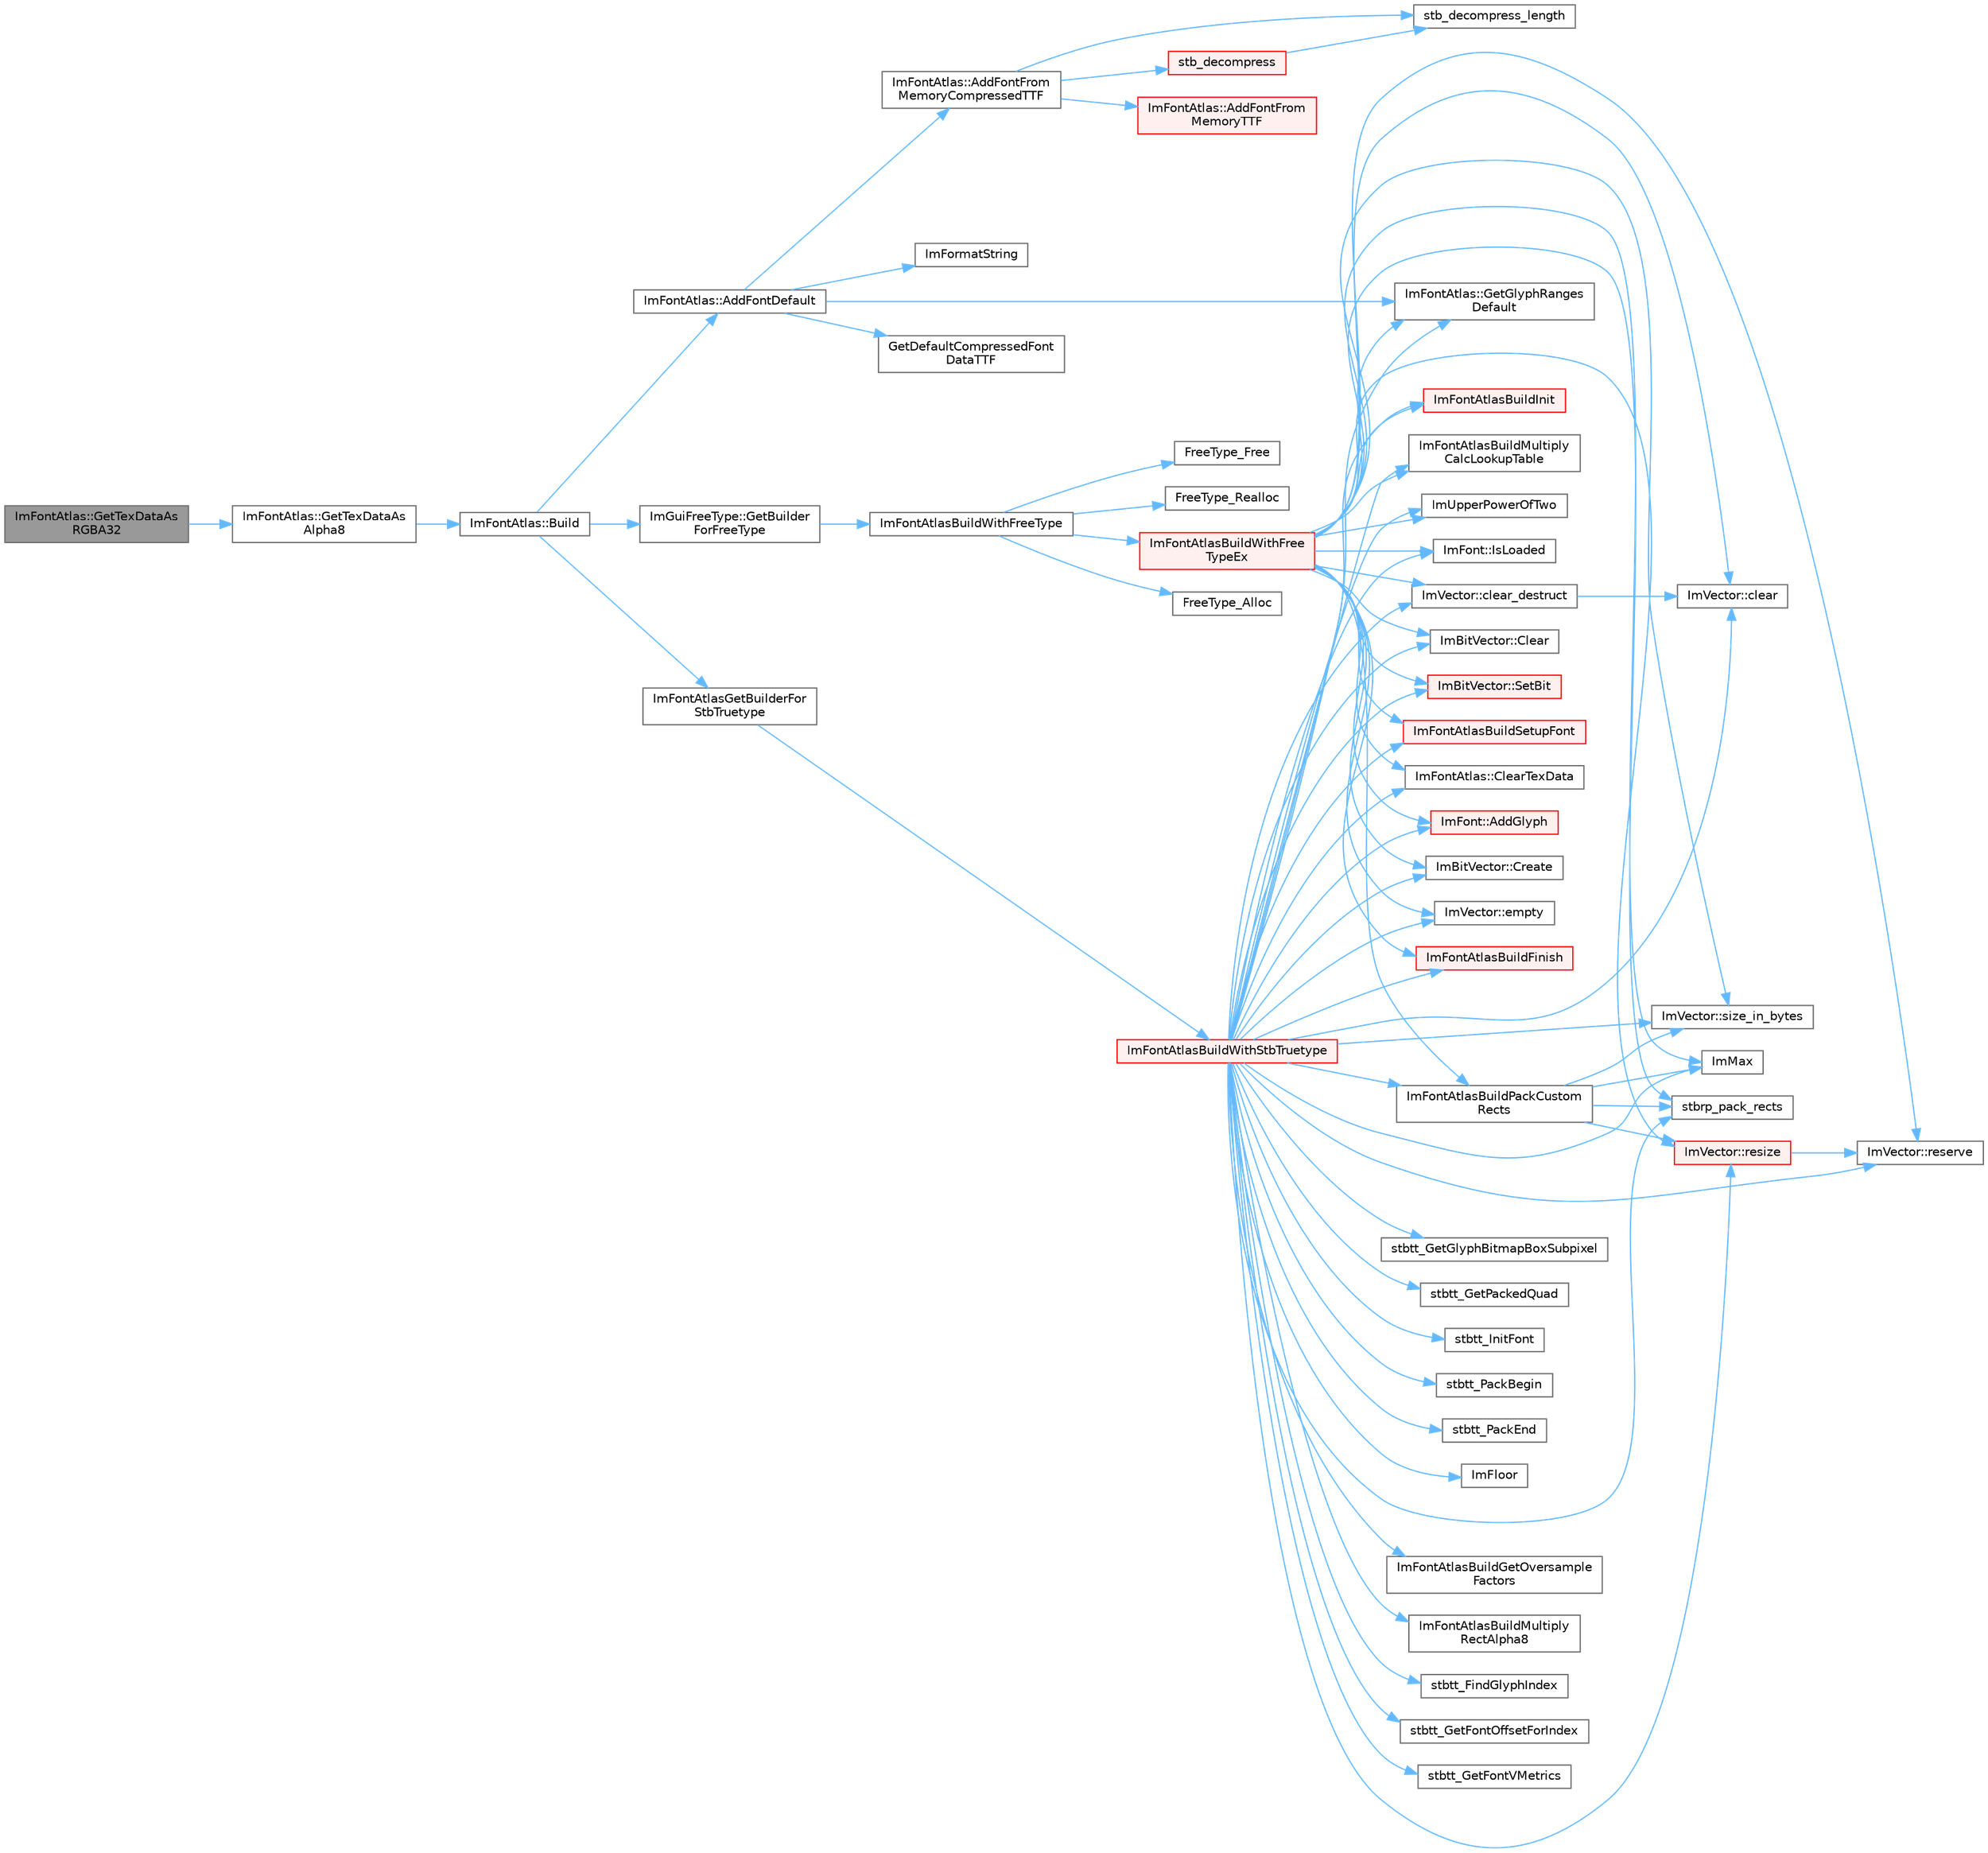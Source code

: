digraph "ImFontAtlas::GetTexDataAsRGBA32"
{
 // LATEX_PDF_SIZE
  bgcolor="transparent";
  edge [fontname=Helvetica,fontsize=10,labelfontname=Helvetica,labelfontsize=10];
  node [fontname=Helvetica,fontsize=10,shape=box,height=0.2,width=0.4];
  rankdir="LR";
  Node1 [id="Node000001",label="ImFontAtlas::GetTexDataAs\lRGBA32",height=0.2,width=0.4,color="gray40", fillcolor="grey60", style="filled", fontcolor="black",tooltip=" "];
  Node1 -> Node2 [id="edge1_Node000001_Node000002",color="steelblue1",style="solid",tooltip=" "];
  Node2 [id="Node000002",label="ImFontAtlas::GetTexDataAs\lAlpha8",height=0.2,width=0.4,color="grey40", fillcolor="white", style="filled",URL="$struct_im_font_atlas.html#aeff1a1044a1ab68d8f27bb2819cd9f44",tooltip=" "];
  Node2 -> Node3 [id="edge2_Node000002_Node000003",color="steelblue1",style="solid",tooltip=" "];
  Node3 [id="Node000003",label="ImFontAtlas::Build",height=0.2,width=0.4,color="grey40", fillcolor="white", style="filled",URL="$struct_im_font_atlas.html#a81e39e30dffa4dd7e458a53297451e27",tooltip=" "];
  Node3 -> Node4 [id="edge3_Node000003_Node000004",color="steelblue1",style="solid",tooltip=" "];
  Node4 [id="Node000004",label="ImFontAtlas::AddFontDefault",height=0.2,width=0.4,color="grey40", fillcolor="white", style="filled",URL="$struct_im_font_atlas.html#a9d2b4a94579bf603a0d2662cd8348cbd",tooltip=" "];
  Node4 -> Node5 [id="edge4_Node000004_Node000005",color="steelblue1",style="solid",tooltip=" "];
  Node5 [id="Node000005",label="ImFontAtlas::AddFontFrom\lMemoryCompressedTTF",height=0.2,width=0.4,color="grey40", fillcolor="white", style="filled",URL="$struct_im_font_atlas.html#a478ffa07777bf990ade02889e15a21ab",tooltip=" "];
  Node5 -> Node6 [id="edge5_Node000005_Node000006",color="steelblue1",style="solid",tooltip=" "];
  Node6 [id="Node000006",label="ImFontAtlas::AddFontFrom\lMemoryTTF",height=0.2,width=0.4,color="red", fillcolor="#FFF0F0", style="filled",URL="$struct_im_font_atlas.html#a95eec9b791e9c509180030f8176406ff",tooltip=" "];
  Node5 -> Node11 [id="edge6_Node000005_Node000011",color="steelblue1",style="solid",tooltip=" "];
  Node11 [id="Node000011",label="stb_decompress",height=0.2,width=0.4,color="red", fillcolor="#FFF0F0", style="filled",URL="$imgui__draw_8cpp.html#a23f899d930c93d351569ee83cf920570",tooltip=" "];
  Node11 -> Node13 [id="edge7_Node000011_Node000013",color="steelblue1",style="solid",tooltip=" "];
  Node13 [id="Node000013",label="stb_decompress_length",height=0.2,width=0.4,color="grey40", fillcolor="white", style="filled",URL="$imgui__draw_8cpp.html#a5a5301def23b33e2156ac79a8b65c69b",tooltip=" "];
  Node5 -> Node13 [id="edge8_Node000005_Node000013",color="steelblue1",style="solid",tooltip=" "];
  Node4 -> Node17 [id="edge9_Node000004_Node000017",color="steelblue1",style="solid",tooltip=" "];
  Node17 [id="Node000017",label="GetDefaultCompressedFont\lDataTTF",height=0.2,width=0.4,color="grey40", fillcolor="white", style="filled",URL="$imgui__draw_8cpp.html#abc3b462ef2c5ef511d4f7231e3d9b853",tooltip=" "];
  Node4 -> Node18 [id="edge10_Node000004_Node000018",color="steelblue1",style="solid",tooltip=" "];
  Node18 [id="Node000018",label="ImFontAtlas::GetGlyphRanges\lDefault",height=0.2,width=0.4,color="grey40", fillcolor="white", style="filled",URL="$struct_im_font_atlas.html#adec0df140eb1dc01c2a22a5253d62820",tooltip=" "];
  Node4 -> Node19 [id="edge11_Node000004_Node000019",color="steelblue1",style="solid",tooltip=" "];
  Node19 [id="Node000019",label="ImFormatString",height=0.2,width=0.4,color="grey40", fillcolor="white", style="filled",URL="$imgui_8cpp.html#a75ccaf7d676b1f567ba888ae42ac3809",tooltip=" "];
  Node3 -> Node20 [id="edge12_Node000003_Node000020",color="steelblue1",style="solid",tooltip=" "];
  Node20 [id="Node000020",label="ImGuiFreeType::GetBuilder\lForFreeType",height=0.2,width=0.4,color="grey40", fillcolor="white", style="filled",URL="$namespace_im_gui_free_type.html#ad0ba08f92f212ec5da9dd7a2872e0ae3",tooltip=" "];
  Node20 -> Node21 [id="edge13_Node000020_Node000021",color="steelblue1",style="solid",tooltip=" "];
  Node21 [id="Node000021",label="ImFontAtlasBuildWithFreeType",height=0.2,width=0.4,color="grey40", fillcolor="white", style="filled",URL="$imgui__freetype_8cpp.html#a59c51a543162f6d8a70c66e526f2f5fe",tooltip=" "];
  Node21 -> Node22 [id="edge14_Node000021_Node000022",color="steelblue1",style="solid",tooltip=" "];
  Node22 [id="Node000022",label="FreeType_Alloc",height=0.2,width=0.4,color="grey40", fillcolor="white", style="filled",URL="$imgui__freetype_8cpp.html#a6a98733a4a93bb0b2a6cc6c1d1c0637c",tooltip=" "];
  Node21 -> Node23 [id="edge15_Node000021_Node000023",color="steelblue1",style="solid",tooltip=" "];
  Node23 [id="Node000023",label="FreeType_Free",height=0.2,width=0.4,color="grey40", fillcolor="white", style="filled",URL="$imgui__freetype_8cpp.html#abc3aa644b842c8087c6a785b59fcf5e6",tooltip=" "];
  Node21 -> Node24 [id="edge16_Node000021_Node000024",color="steelblue1",style="solid",tooltip=" "];
  Node24 [id="Node000024",label="FreeType_Realloc",height=0.2,width=0.4,color="grey40", fillcolor="white", style="filled",URL="$imgui__freetype_8cpp.html#afb83eb710c8c6c48c842184d2b43bd72",tooltip=" "];
  Node21 -> Node25 [id="edge17_Node000021_Node000025",color="steelblue1",style="solid",tooltip=" "];
  Node25 [id="Node000025",label="ImFontAtlasBuildWithFree\lTypeEx",height=0.2,width=0.4,color="red", fillcolor="#FFF0F0", style="filled",URL="$imgui__freetype_8cpp.html#af965b039f4cb8ad8bcdc5a1981ac5d81",tooltip=" "];
  Node25 -> Node26 [id="edge18_Node000025_Node000026",color="steelblue1",style="solid",tooltip=" "];
  Node26 [id="Node000026",label="ImFont::AddGlyph",height=0.2,width=0.4,color="red", fillcolor="#FFF0F0", style="filled",URL="$struct_im_font.html#a1badad96fa8d41b4754fc7bdb826e6b2",tooltip=" "];
  Node25 -> Node30 [id="edge19_Node000025_Node000030",color="steelblue1",style="solid",tooltip=" "];
  Node30 [id="Node000030",label="ImBitVector::Clear",height=0.2,width=0.4,color="grey40", fillcolor="white", style="filled",URL="$struct_im_bit_vector.html#a6486ac9a357400a42af07909f937a659",tooltip=" "];
  Node25 -> Node31 [id="edge20_Node000025_Node000031",color="steelblue1",style="solid",tooltip=" "];
  Node31 [id="Node000031",label="ImVector::clear",height=0.2,width=0.4,color="grey40", fillcolor="white", style="filled",URL="$struct_im_vector.html#ae2d401b4ec5f1113cdb8edb5a61a38f7",tooltip=" "];
  Node25 -> Node32 [id="edge21_Node000025_Node000032",color="steelblue1",style="solid",tooltip=" "];
  Node32 [id="Node000032",label="ImVector::clear_destruct",height=0.2,width=0.4,color="grey40", fillcolor="white", style="filled",URL="$struct_im_vector.html#ac1ed34eac753156e87e8a92f78dbbe3f",tooltip=" "];
  Node32 -> Node31 [id="edge22_Node000032_Node000031",color="steelblue1",style="solid",tooltip=" "];
  Node25 -> Node8 [id="edge23_Node000025_Node000008",color="steelblue1",style="solid",tooltip=" "];
  Node8 [id="Node000008",label="ImFontAtlas::ClearTexData",height=0.2,width=0.4,color="grey40", fillcolor="white", style="filled",URL="$struct_im_font_atlas.html#a3ede4bd513bec044c77ac392ad9c6e86",tooltip=" "];
  Node25 -> Node33 [id="edge24_Node000025_Node000033",color="steelblue1",style="solid",tooltip=" "];
  Node33 [id="Node000033",label="ImBitVector::Create",height=0.2,width=0.4,color="grey40", fillcolor="white", style="filled",URL="$struct_im_bit_vector.html#a2e25a0809000ad27bfc3fb89f3d04829",tooltip=" "];
  Node25 -> Node34 [id="edge25_Node000025_Node000034",color="steelblue1",style="solid",tooltip=" "];
  Node34 [id="Node000034",label="ImVector::empty",height=0.2,width=0.4,color="grey40", fillcolor="white", style="filled",URL="$struct_im_vector.html#aa53e48a5272f4bad1099368769514ff1",tooltip=" "];
  Node25 -> Node18 [id="edge26_Node000025_Node000018",color="steelblue1",style="solid",tooltip=" "];
  Node25 -> Node36 [id="edge27_Node000025_Node000036",color="steelblue1",style="solid",tooltip=" "];
  Node36 [id="Node000036",label="ImFontAtlasBuildFinish",height=0.2,width=0.4,color="red", fillcolor="#FFF0F0", style="filled",URL="$imgui__draw_8cpp.html#adbf0ee92b3ac86e30b9e81f552d15d37",tooltip=" "];
  Node25 -> Node50 [id="edge28_Node000025_Node000050",color="steelblue1",style="solid",tooltip=" "];
  Node50 [id="Node000050",label="ImFontAtlasBuildInit",height=0.2,width=0.4,color="red", fillcolor="#FFF0F0", style="filled",URL="$imgui__draw_8cpp.html#ac050ff181df43cec0b63d834b6039c3f",tooltip=" "];
  Node25 -> Node52 [id="edge29_Node000025_Node000052",color="steelblue1",style="solid",tooltip=" "];
  Node52 [id="Node000052",label="ImFontAtlasBuildMultiply\lCalcLookupTable",height=0.2,width=0.4,color="grey40", fillcolor="white", style="filled",URL="$imgui__draw_8cpp.html#a8d5f3a053aae34ac7b93e39cb9096d06",tooltip=" "];
  Node25 -> Node53 [id="edge30_Node000025_Node000053",color="steelblue1",style="solid",tooltip=" "];
  Node53 [id="Node000053",label="ImFontAtlasBuildPackCustom\lRects",height=0.2,width=0.4,color="grey40", fillcolor="white", style="filled",URL="$imgui__draw_8cpp.html#add0fcd1708ca3540688d8277fc01bf3f",tooltip=" "];
  Node53 -> Node42 [id="edge31_Node000053_Node000042",color="steelblue1",style="solid",tooltip=" "];
  Node42 [id="Node000042",label="ImMax",height=0.2,width=0.4,color="grey40", fillcolor="white", style="filled",URL="$imgui__internal_8h.html#a7667efd95147d0422f140917c71a9226",tooltip=" "];
  Node53 -> Node54 [id="edge32_Node000053_Node000054",color="steelblue1",style="solid",tooltip=" "];
  Node54 [id="Node000054",label="ImVector::resize",height=0.2,width=0.4,color="red", fillcolor="#FFF0F0", style="filled",URL="$struct_im_vector.html#ac371dd62e56ae486b1a5038cf07eee56",tooltip=" "];
  Node54 -> Node56 [id="edge33_Node000054_Node000056",color="steelblue1",style="solid",tooltip=" "];
  Node56 [id="Node000056",label="ImVector::reserve",height=0.2,width=0.4,color="grey40", fillcolor="white", style="filled",URL="$struct_im_vector.html#a0f14f5736c3372157856eebb67123b75",tooltip=" "];
  Node53 -> Node57 [id="edge34_Node000053_Node000057",color="steelblue1",style="solid",tooltip=" "];
  Node57 [id="Node000057",label="ImVector::size_in_bytes",height=0.2,width=0.4,color="grey40", fillcolor="white", style="filled",URL="$struct_im_vector.html#ade9f2e937e47b0e0f9970dcfba038204",tooltip=" "];
  Node53 -> Node58 [id="edge35_Node000053_Node000058",color="steelblue1",style="solid",tooltip=" "];
  Node58 [id="Node000058",label="stbrp_pack_rects",height=0.2,width=0.4,color="grey40", fillcolor="white", style="filled",URL="$imstb__rectpack_8h.html#af038ae1b98573f24736c9a3eed0478ba",tooltip=" "];
  Node25 -> Node59 [id="edge36_Node000025_Node000059",color="steelblue1",style="solid",tooltip=" "];
  Node59 [id="Node000059",label="ImFontAtlasBuildSetupFont",height=0.2,width=0.4,color="red", fillcolor="#FFF0F0", style="filled",URL="$imgui__draw_8cpp.html#a4bea0932904c84de73237df3f1f76bdd",tooltip=" "];
  Node25 -> Node42 [id="edge37_Node000025_Node000042",color="steelblue1",style="solid",tooltip=" "];
  Node25 -> Node61 [id="edge38_Node000025_Node000061",color="steelblue1",style="solid",tooltip=" "];
  Node61 [id="Node000061",label="ImUpperPowerOfTwo",height=0.2,width=0.4,color="grey40", fillcolor="white", style="filled",URL="$imgui__internal_8h.html#adae096c61c812293ec61ac541c146674",tooltip=" "];
  Node25 -> Node62 [id="edge39_Node000025_Node000062",color="steelblue1",style="solid",tooltip=" "];
  Node62 [id="Node000062",label="ImFont::IsLoaded",height=0.2,width=0.4,color="grey40", fillcolor="white", style="filled",URL="$struct_im_font.html#a97dafa61cc94e84be396d69b0d42b1ce",tooltip=" "];
  Node25 -> Node56 [id="edge40_Node000025_Node000056",color="steelblue1",style="solid",tooltip=" "];
  Node25 -> Node54 [id="edge41_Node000025_Node000054",color="steelblue1",style="solid",tooltip=" "];
  Node25 -> Node64 [id="edge42_Node000025_Node000064",color="steelblue1",style="solid",tooltip=" "];
  Node64 [id="Node000064",label="ImBitVector::SetBit",height=0.2,width=0.4,color="red", fillcolor="#FFF0F0", style="filled",URL="$struct_im_bit_vector.html#afab0abbd320b1f33d1988760be7cd39b",tooltip=" "];
  Node25 -> Node57 [id="edge43_Node000025_Node000057",color="steelblue1",style="solid",tooltip=" "];
  Node25 -> Node58 [id="edge44_Node000025_Node000058",color="steelblue1",style="solid",tooltip=" "];
  Node3 -> Node68 [id="edge45_Node000003_Node000068",color="steelblue1",style="solid",tooltip=" "];
  Node68 [id="Node000068",label="ImFontAtlasGetBuilderFor\lStbTruetype",height=0.2,width=0.4,color="grey40", fillcolor="white", style="filled",URL="$imgui__draw_8cpp.html#a4c276d0224ef420d570c9485c4c76a19",tooltip=" "];
  Node68 -> Node69 [id="edge46_Node000068_Node000069",color="steelblue1",style="solid",tooltip=" "];
  Node69 [id="Node000069",label="ImFontAtlasBuildWithStbTruetype",height=0.2,width=0.4,color="red", fillcolor="#FFF0F0", style="filled",URL="$imgui__draw_8cpp.html#a2f785bd6dd330af7a832589fa24f303a",tooltip=" "];
  Node69 -> Node26 [id="edge47_Node000069_Node000026",color="steelblue1",style="solid",tooltip=" "];
  Node69 -> Node30 [id="edge48_Node000069_Node000030",color="steelblue1",style="solid",tooltip=" "];
  Node69 -> Node31 [id="edge49_Node000069_Node000031",color="steelblue1",style="solid",tooltip=" "];
  Node69 -> Node32 [id="edge50_Node000069_Node000032",color="steelblue1",style="solid",tooltip=" "];
  Node69 -> Node8 [id="edge51_Node000069_Node000008",color="steelblue1",style="solid",tooltip=" "];
  Node69 -> Node33 [id="edge52_Node000069_Node000033",color="steelblue1",style="solid",tooltip=" "];
  Node69 -> Node34 [id="edge53_Node000069_Node000034",color="steelblue1",style="solid",tooltip=" "];
  Node69 -> Node18 [id="edge54_Node000069_Node000018",color="steelblue1",style="solid",tooltip=" "];
  Node69 -> Node70 [id="edge55_Node000069_Node000070",color="steelblue1",style="solid",tooltip=" "];
  Node70 [id="Node000070",label="ImFloor",height=0.2,width=0.4,color="grey40", fillcolor="white", style="filled",URL="$imgui__internal_8h.html#a51a84b6be21807818b857a8565d97912",tooltip=" "];
  Node69 -> Node36 [id="edge56_Node000069_Node000036",color="steelblue1",style="solid",tooltip=" "];
  Node69 -> Node71 [id="edge57_Node000069_Node000071",color="steelblue1",style="solid",tooltip=" "];
  Node71 [id="Node000071",label="ImFontAtlasBuildGetOversample\lFactors",height=0.2,width=0.4,color="grey40", fillcolor="white", style="filled",URL="$imgui__draw_8cpp.html#aa1efcf4c3caa22137e6a7d548435af5a",tooltip=" "];
  Node69 -> Node50 [id="edge58_Node000069_Node000050",color="steelblue1",style="solid",tooltip=" "];
  Node69 -> Node52 [id="edge59_Node000069_Node000052",color="steelblue1",style="solid",tooltip=" "];
  Node69 -> Node72 [id="edge60_Node000069_Node000072",color="steelblue1",style="solid",tooltip=" "];
  Node72 [id="Node000072",label="ImFontAtlasBuildMultiply\lRectAlpha8",height=0.2,width=0.4,color="grey40", fillcolor="white", style="filled",URL="$imgui__draw_8cpp.html#a8dc3feae771599949b33712b520e9060",tooltip=" "];
  Node69 -> Node53 [id="edge61_Node000069_Node000053",color="steelblue1",style="solid",tooltip=" "];
  Node69 -> Node59 [id="edge62_Node000069_Node000059",color="steelblue1",style="solid",tooltip=" "];
  Node69 -> Node42 [id="edge63_Node000069_Node000042",color="steelblue1",style="solid",tooltip=" "];
  Node69 -> Node61 [id="edge64_Node000069_Node000061",color="steelblue1",style="solid",tooltip=" "];
  Node69 -> Node62 [id="edge65_Node000069_Node000062",color="steelblue1",style="solid",tooltip=" "];
  Node69 -> Node56 [id="edge66_Node000069_Node000056",color="steelblue1",style="solid",tooltip=" "];
  Node69 -> Node54 [id="edge67_Node000069_Node000054",color="steelblue1",style="solid",tooltip=" "];
  Node69 -> Node64 [id="edge68_Node000069_Node000064",color="steelblue1",style="solid",tooltip=" "];
  Node69 -> Node57 [id="edge69_Node000069_Node000057",color="steelblue1",style="solid",tooltip=" "];
  Node69 -> Node58 [id="edge70_Node000069_Node000058",color="steelblue1",style="solid",tooltip=" "];
  Node69 -> Node73 [id="edge71_Node000069_Node000073",color="steelblue1",style="solid",tooltip=" "];
  Node73 [id="Node000073",label="stbtt_FindGlyphIndex",height=0.2,width=0.4,color="grey40", fillcolor="white", style="filled",URL="$imstb__truetype_8h.html#a213d5628c6b2e5c107b99378eefc6e3a",tooltip=" "];
  Node69 -> Node74 [id="edge72_Node000069_Node000074",color="steelblue1",style="solid",tooltip=" "];
  Node74 [id="Node000074",label="stbtt_GetFontOffsetForIndex",height=0.2,width=0.4,color="grey40", fillcolor="white", style="filled",URL="$imstb__truetype_8h.html#a5ba17159df62ca39649e6f2231ac6e89",tooltip=" "];
  Node69 -> Node75 [id="edge73_Node000069_Node000075",color="steelblue1",style="solid",tooltip=" "];
  Node75 [id="Node000075",label="stbtt_GetFontVMetrics",height=0.2,width=0.4,color="grey40", fillcolor="white", style="filled",URL="$imstb__truetype_8h.html#a2784e0e55678a5980e950b1c9fbc75f0",tooltip=" "];
  Node69 -> Node76 [id="edge74_Node000069_Node000076",color="steelblue1",style="solid",tooltip=" "];
  Node76 [id="Node000076",label="stbtt_GetGlyphBitmapBoxSubpixel",height=0.2,width=0.4,color="grey40", fillcolor="white", style="filled",URL="$imstb__truetype_8h.html#a597ef6b92ab0b5800c74478548b4782f",tooltip=" "];
  Node69 -> Node77 [id="edge75_Node000069_Node000077",color="steelblue1",style="solid",tooltip=" "];
  Node77 [id="Node000077",label="stbtt_GetPackedQuad",height=0.2,width=0.4,color="grey40", fillcolor="white", style="filled",URL="$imstb__truetype_8h.html#abbca8f4e5de8209200a7be6c1c57661e",tooltip=" "];
  Node69 -> Node78 [id="edge76_Node000069_Node000078",color="steelblue1",style="solid",tooltip=" "];
  Node78 [id="Node000078",label="stbtt_InitFont",height=0.2,width=0.4,color="grey40", fillcolor="white", style="filled",URL="$imstb__truetype_8h.html#ac3b6bda1851d0b1a4fd53f5f353668e5",tooltip=" "];
  Node69 -> Node79 [id="edge77_Node000069_Node000079",color="steelblue1",style="solid",tooltip=" "];
  Node79 [id="Node000079",label="stbtt_PackBegin",height=0.2,width=0.4,color="grey40", fillcolor="white", style="filled",URL="$imstb__truetype_8h.html#adfc8faff4ebfbad1ce0bff9b4ebc691c",tooltip=" "];
  Node69 -> Node80 [id="edge78_Node000069_Node000080",color="steelblue1",style="solid",tooltip=" "];
  Node80 [id="Node000080",label="stbtt_PackEnd",height=0.2,width=0.4,color="grey40", fillcolor="white", style="filled",URL="$imstb__truetype_8h.html#ab51e492c4b320b8af6ef557ad3388140",tooltip=" "];
}
